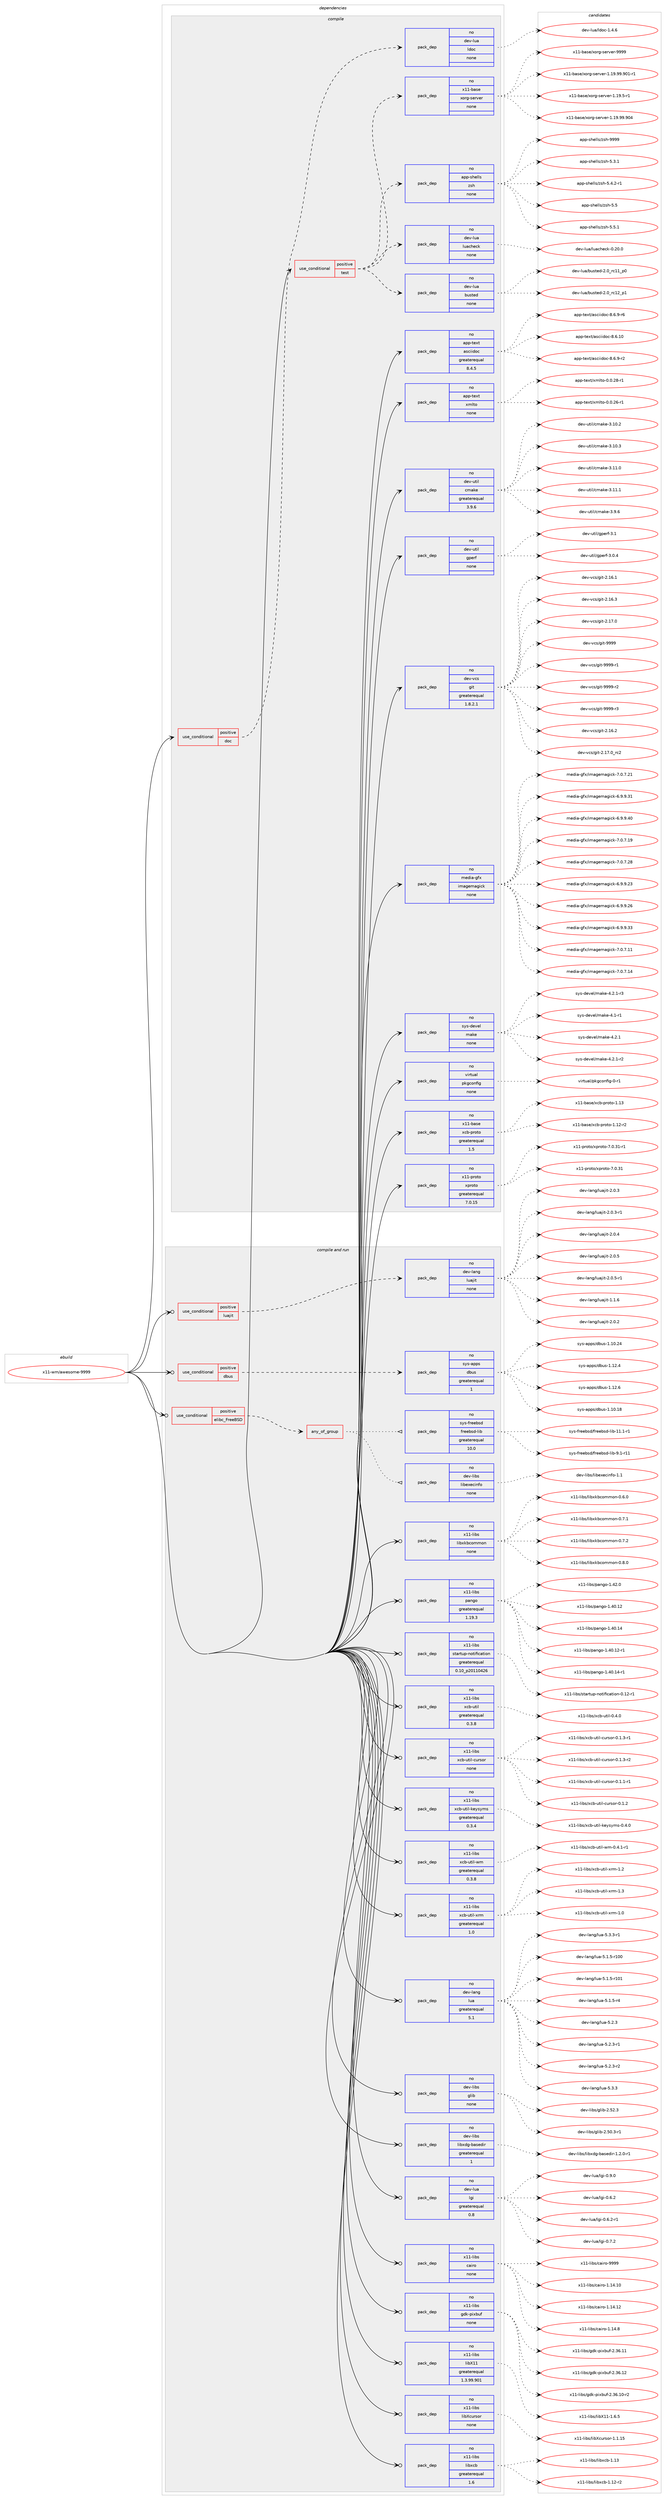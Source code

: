 digraph prolog {

# *************
# Graph options
# *************

newrank=true;
concentrate=true;
compound=true;
graph [rankdir=LR,fontname=Helvetica,fontsize=10,ranksep=1.5];#, ranksep=2.5, nodesep=0.2];
edge  [arrowhead=vee];
node  [fontname=Helvetica,fontsize=10];

# **********
# The ebuild
# **********

subgraph cluster_leftcol {
color=gray;
rank=same;
label=<<i>ebuild</i>>;
id [label="x11-wm/awesome-9999", color=red, width=4, href="../x11-wm/awesome-9999.svg"];
}

# ****************
# The dependencies
# ****************

subgraph cluster_midcol {
color=gray;
label=<<i>dependencies</i>>;
subgraph cluster_compile {
fillcolor="#eeeeee";
style=filled;
label=<<i>compile</i>>;
subgraph cond1013 {
dependency9663 [label=<<TABLE BORDER="0" CELLBORDER="1" CELLSPACING="0" CELLPADDING="4"><TR><TD ROWSPAN="3" CELLPADDING="10">use_conditional</TD></TR><TR><TD>positive</TD></TR><TR><TD>doc</TD></TR></TABLE>>, shape=none, color=red];
subgraph pack8512 {
dependency9664 [label=<<TABLE BORDER="0" CELLBORDER="1" CELLSPACING="0" CELLPADDING="4" WIDTH="220"><TR><TD ROWSPAN="6" CELLPADDING="30">pack_dep</TD></TR><TR><TD WIDTH="110">no</TD></TR><TR><TD>dev-lua</TD></TR><TR><TD>ldoc</TD></TR><TR><TD>none</TD></TR><TR><TD></TD></TR></TABLE>>, shape=none, color=blue];
}
dependency9663:e -> dependency9664:w [weight=20,style="dashed",arrowhead="vee"];
}
id:e -> dependency9663:w [weight=20,style="solid",arrowhead="vee"];
subgraph cond1014 {
dependency9665 [label=<<TABLE BORDER="0" CELLBORDER="1" CELLSPACING="0" CELLPADDING="4"><TR><TD ROWSPAN="3" CELLPADDING="10">use_conditional</TD></TR><TR><TD>positive</TD></TR><TR><TD>test</TD></TR></TABLE>>, shape=none, color=red];
subgraph pack8513 {
dependency9666 [label=<<TABLE BORDER="0" CELLBORDER="1" CELLSPACING="0" CELLPADDING="4" WIDTH="220"><TR><TD ROWSPAN="6" CELLPADDING="30">pack_dep</TD></TR><TR><TD WIDTH="110">no</TD></TR><TR><TD>app-shells</TD></TR><TR><TD>zsh</TD></TR><TR><TD>none</TD></TR><TR><TD></TD></TR></TABLE>>, shape=none, color=blue];
}
dependency9665:e -> dependency9666:w [weight=20,style="dashed",arrowhead="vee"];
subgraph pack8514 {
dependency9667 [label=<<TABLE BORDER="0" CELLBORDER="1" CELLSPACING="0" CELLPADDING="4" WIDTH="220"><TR><TD ROWSPAN="6" CELLPADDING="30">pack_dep</TD></TR><TR><TD WIDTH="110">no</TD></TR><TR><TD>x11-base</TD></TR><TR><TD>xorg-server</TD></TR><TR><TD>none</TD></TR><TR><TD></TD></TR></TABLE>>, shape=none, color=blue];
}
dependency9665:e -> dependency9667:w [weight=20,style="dashed",arrowhead="vee"];
subgraph pack8515 {
dependency9668 [label=<<TABLE BORDER="0" CELLBORDER="1" CELLSPACING="0" CELLPADDING="4" WIDTH="220"><TR><TD ROWSPAN="6" CELLPADDING="30">pack_dep</TD></TR><TR><TD WIDTH="110">no</TD></TR><TR><TD>dev-lua</TD></TR><TR><TD>busted</TD></TR><TR><TD>none</TD></TR><TR><TD></TD></TR></TABLE>>, shape=none, color=blue];
}
dependency9665:e -> dependency9668:w [weight=20,style="dashed",arrowhead="vee"];
subgraph pack8516 {
dependency9669 [label=<<TABLE BORDER="0" CELLBORDER="1" CELLSPACING="0" CELLPADDING="4" WIDTH="220"><TR><TD ROWSPAN="6" CELLPADDING="30">pack_dep</TD></TR><TR><TD WIDTH="110">no</TD></TR><TR><TD>dev-lua</TD></TR><TR><TD>luacheck</TD></TR><TR><TD>none</TD></TR><TR><TD></TD></TR></TABLE>>, shape=none, color=blue];
}
dependency9665:e -> dependency9669:w [weight=20,style="dashed",arrowhead="vee"];
}
id:e -> dependency9665:w [weight=20,style="solid",arrowhead="vee"];
subgraph pack8517 {
dependency9670 [label=<<TABLE BORDER="0" CELLBORDER="1" CELLSPACING="0" CELLPADDING="4" WIDTH="220"><TR><TD ROWSPAN="6" CELLPADDING="30">pack_dep</TD></TR><TR><TD WIDTH="110">no</TD></TR><TR><TD>app-text</TD></TR><TR><TD>asciidoc</TD></TR><TR><TD>greaterequal</TD></TR><TR><TD>8.4.5</TD></TR></TABLE>>, shape=none, color=blue];
}
id:e -> dependency9670:w [weight=20,style="solid",arrowhead="vee"];
subgraph pack8518 {
dependency9671 [label=<<TABLE BORDER="0" CELLBORDER="1" CELLSPACING="0" CELLPADDING="4" WIDTH="220"><TR><TD ROWSPAN="6" CELLPADDING="30">pack_dep</TD></TR><TR><TD WIDTH="110">no</TD></TR><TR><TD>app-text</TD></TR><TR><TD>xmlto</TD></TR><TR><TD>none</TD></TR><TR><TD></TD></TR></TABLE>>, shape=none, color=blue];
}
id:e -> dependency9671:w [weight=20,style="solid",arrowhead="vee"];
subgraph pack8519 {
dependency9672 [label=<<TABLE BORDER="0" CELLBORDER="1" CELLSPACING="0" CELLPADDING="4" WIDTH="220"><TR><TD ROWSPAN="6" CELLPADDING="30">pack_dep</TD></TR><TR><TD WIDTH="110">no</TD></TR><TR><TD>dev-util</TD></TR><TR><TD>cmake</TD></TR><TR><TD>greaterequal</TD></TR><TR><TD>3.9.6</TD></TR></TABLE>>, shape=none, color=blue];
}
id:e -> dependency9672:w [weight=20,style="solid",arrowhead="vee"];
subgraph pack8520 {
dependency9673 [label=<<TABLE BORDER="0" CELLBORDER="1" CELLSPACING="0" CELLPADDING="4" WIDTH="220"><TR><TD ROWSPAN="6" CELLPADDING="30">pack_dep</TD></TR><TR><TD WIDTH="110">no</TD></TR><TR><TD>dev-util</TD></TR><TR><TD>gperf</TD></TR><TR><TD>none</TD></TR><TR><TD></TD></TR></TABLE>>, shape=none, color=blue];
}
id:e -> dependency9673:w [weight=20,style="solid",arrowhead="vee"];
subgraph pack8521 {
dependency9674 [label=<<TABLE BORDER="0" CELLBORDER="1" CELLSPACING="0" CELLPADDING="4" WIDTH="220"><TR><TD ROWSPAN="6" CELLPADDING="30">pack_dep</TD></TR><TR><TD WIDTH="110">no</TD></TR><TR><TD>dev-vcs</TD></TR><TR><TD>git</TD></TR><TR><TD>greaterequal</TD></TR><TR><TD>1.8.2.1</TD></TR></TABLE>>, shape=none, color=blue];
}
id:e -> dependency9674:w [weight=20,style="solid",arrowhead="vee"];
subgraph pack8522 {
dependency9675 [label=<<TABLE BORDER="0" CELLBORDER="1" CELLSPACING="0" CELLPADDING="4" WIDTH="220"><TR><TD ROWSPAN="6" CELLPADDING="30">pack_dep</TD></TR><TR><TD WIDTH="110">no</TD></TR><TR><TD>media-gfx</TD></TR><TR><TD>imagemagick</TD></TR><TR><TD>none</TD></TR><TR><TD></TD></TR></TABLE>>, shape=none, color=blue];
}
id:e -> dependency9675:w [weight=20,style="solid",arrowhead="vee"];
subgraph pack8523 {
dependency9676 [label=<<TABLE BORDER="0" CELLBORDER="1" CELLSPACING="0" CELLPADDING="4" WIDTH="220"><TR><TD ROWSPAN="6" CELLPADDING="30">pack_dep</TD></TR><TR><TD WIDTH="110">no</TD></TR><TR><TD>sys-devel</TD></TR><TR><TD>make</TD></TR><TR><TD>none</TD></TR><TR><TD></TD></TR></TABLE>>, shape=none, color=blue];
}
id:e -> dependency9676:w [weight=20,style="solid",arrowhead="vee"];
subgraph pack8524 {
dependency9677 [label=<<TABLE BORDER="0" CELLBORDER="1" CELLSPACING="0" CELLPADDING="4" WIDTH="220"><TR><TD ROWSPAN="6" CELLPADDING="30">pack_dep</TD></TR><TR><TD WIDTH="110">no</TD></TR><TR><TD>virtual</TD></TR><TR><TD>pkgconfig</TD></TR><TR><TD>none</TD></TR><TR><TD></TD></TR></TABLE>>, shape=none, color=blue];
}
id:e -> dependency9677:w [weight=20,style="solid",arrowhead="vee"];
subgraph pack8525 {
dependency9678 [label=<<TABLE BORDER="0" CELLBORDER="1" CELLSPACING="0" CELLPADDING="4" WIDTH="220"><TR><TD ROWSPAN="6" CELLPADDING="30">pack_dep</TD></TR><TR><TD WIDTH="110">no</TD></TR><TR><TD>x11-base</TD></TR><TR><TD>xcb-proto</TD></TR><TR><TD>greaterequal</TD></TR><TR><TD>1.5</TD></TR></TABLE>>, shape=none, color=blue];
}
id:e -> dependency9678:w [weight=20,style="solid",arrowhead="vee"];
subgraph pack8526 {
dependency9679 [label=<<TABLE BORDER="0" CELLBORDER="1" CELLSPACING="0" CELLPADDING="4" WIDTH="220"><TR><TD ROWSPAN="6" CELLPADDING="30">pack_dep</TD></TR><TR><TD WIDTH="110">no</TD></TR><TR><TD>x11-proto</TD></TR><TR><TD>xproto</TD></TR><TR><TD>greaterequal</TD></TR><TR><TD>7.0.15</TD></TR></TABLE>>, shape=none, color=blue];
}
id:e -> dependency9679:w [weight=20,style="solid",arrowhead="vee"];
}
subgraph cluster_compileandrun {
fillcolor="#eeeeee";
style=filled;
label=<<i>compile and run</i>>;
subgraph cond1015 {
dependency9680 [label=<<TABLE BORDER="0" CELLBORDER="1" CELLSPACING="0" CELLPADDING="4"><TR><TD ROWSPAN="3" CELLPADDING="10">use_conditional</TD></TR><TR><TD>positive</TD></TR><TR><TD>dbus</TD></TR></TABLE>>, shape=none, color=red];
subgraph pack8527 {
dependency9681 [label=<<TABLE BORDER="0" CELLBORDER="1" CELLSPACING="0" CELLPADDING="4" WIDTH="220"><TR><TD ROWSPAN="6" CELLPADDING="30">pack_dep</TD></TR><TR><TD WIDTH="110">no</TD></TR><TR><TD>sys-apps</TD></TR><TR><TD>dbus</TD></TR><TR><TD>greaterequal</TD></TR><TR><TD>1</TD></TR></TABLE>>, shape=none, color=blue];
}
dependency9680:e -> dependency9681:w [weight=20,style="dashed",arrowhead="vee"];
}
id:e -> dependency9680:w [weight=20,style="solid",arrowhead="odotvee"];
subgraph cond1016 {
dependency9682 [label=<<TABLE BORDER="0" CELLBORDER="1" CELLSPACING="0" CELLPADDING="4"><TR><TD ROWSPAN="3" CELLPADDING="10">use_conditional</TD></TR><TR><TD>positive</TD></TR><TR><TD>elibc_FreeBSD</TD></TR></TABLE>>, shape=none, color=red];
subgraph any124 {
dependency9683 [label=<<TABLE BORDER="0" CELLBORDER="1" CELLSPACING="0" CELLPADDING="4"><TR><TD CELLPADDING="10">any_of_group</TD></TR></TABLE>>, shape=none, color=red];subgraph pack8528 {
dependency9684 [label=<<TABLE BORDER="0" CELLBORDER="1" CELLSPACING="0" CELLPADDING="4" WIDTH="220"><TR><TD ROWSPAN="6" CELLPADDING="30">pack_dep</TD></TR><TR><TD WIDTH="110">no</TD></TR><TR><TD>dev-libs</TD></TR><TR><TD>libexecinfo</TD></TR><TR><TD>none</TD></TR><TR><TD></TD></TR></TABLE>>, shape=none, color=blue];
}
dependency9683:e -> dependency9684:w [weight=20,style="dotted",arrowhead="oinv"];
subgraph pack8529 {
dependency9685 [label=<<TABLE BORDER="0" CELLBORDER="1" CELLSPACING="0" CELLPADDING="4" WIDTH="220"><TR><TD ROWSPAN="6" CELLPADDING="30">pack_dep</TD></TR><TR><TD WIDTH="110">no</TD></TR><TR><TD>sys-freebsd</TD></TR><TR><TD>freebsd-lib</TD></TR><TR><TD>greaterequal</TD></TR><TR><TD>10.0</TD></TR></TABLE>>, shape=none, color=blue];
}
dependency9683:e -> dependency9685:w [weight=20,style="dotted",arrowhead="oinv"];
}
dependency9682:e -> dependency9683:w [weight=20,style="dashed",arrowhead="vee"];
}
id:e -> dependency9682:w [weight=20,style="solid",arrowhead="odotvee"];
subgraph cond1017 {
dependency9686 [label=<<TABLE BORDER="0" CELLBORDER="1" CELLSPACING="0" CELLPADDING="4"><TR><TD ROWSPAN="3" CELLPADDING="10">use_conditional</TD></TR><TR><TD>positive</TD></TR><TR><TD>luajit</TD></TR></TABLE>>, shape=none, color=red];
subgraph pack8530 {
dependency9687 [label=<<TABLE BORDER="0" CELLBORDER="1" CELLSPACING="0" CELLPADDING="4" WIDTH="220"><TR><TD ROWSPAN="6" CELLPADDING="30">pack_dep</TD></TR><TR><TD WIDTH="110">no</TD></TR><TR><TD>dev-lang</TD></TR><TR><TD>luajit</TD></TR><TR><TD>none</TD></TR><TR><TD></TD></TR></TABLE>>, shape=none, color=blue];
}
dependency9686:e -> dependency9687:w [weight=20,style="dashed",arrowhead="vee"];
}
id:e -> dependency9686:w [weight=20,style="solid",arrowhead="odotvee"];
subgraph pack8531 {
dependency9688 [label=<<TABLE BORDER="0" CELLBORDER="1" CELLSPACING="0" CELLPADDING="4" WIDTH="220"><TR><TD ROWSPAN="6" CELLPADDING="30">pack_dep</TD></TR><TR><TD WIDTH="110">no</TD></TR><TR><TD>dev-lang</TD></TR><TR><TD>lua</TD></TR><TR><TD>greaterequal</TD></TR><TR><TD>5.1</TD></TR></TABLE>>, shape=none, color=blue];
}
id:e -> dependency9688:w [weight=20,style="solid",arrowhead="odotvee"];
subgraph pack8532 {
dependency9689 [label=<<TABLE BORDER="0" CELLBORDER="1" CELLSPACING="0" CELLPADDING="4" WIDTH="220"><TR><TD ROWSPAN="6" CELLPADDING="30">pack_dep</TD></TR><TR><TD WIDTH="110">no</TD></TR><TR><TD>dev-libs</TD></TR><TR><TD>glib</TD></TR><TR><TD>none</TD></TR><TR><TD></TD></TR></TABLE>>, shape=none, color=blue];
}
id:e -> dependency9689:w [weight=20,style="solid",arrowhead="odotvee"];
subgraph pack8533 {
dependency9690 [label=<<TABLE BORDER="0" CELLBORDER="1" CELLSPACING="0" CELLPADDING="4" WIDTH="220"><TR><TD ROWSPAN="6" CELLPADDING="30">pack_dep</TD></TR><TR><TD WIDTH="110">no</TD></TR><TR><TD>dev-libs</TD></TR><TR><TD>libxdg-basedir</TD></TR><TR><TD>greaterequal</TD></TR><TR><TD>1</TD></TR></TABLE>>, shape=none, color=blue];
}
id:e -> dependency9690:w [weight=20,style="solid",arrowhead="odotvee"];
subgraph pack8534 {
dependency9691 [label=<<TABLE BORDER="0" CELLBORDER="1" CELLSPACING="0" CELLPADDING="4" WIDTH="220"><TR><TD ROWSPAN="6" CELLPADDING="30">pack_dep</TD></TR><TR><TD WIDTH="110">no</TD></TR><TR><TD>dev-lua</TD></TR><TR><TD>lgi</TD></TR><TR><TD>greaterequal</TD></TR><TR><TD>0.8</TD></TR></TABLE>>, shape=none, color=blue];
}
id:e -> dependency9691:w [weight=20,style="solid",arrowhead="odotvee"];
subgraph pack8535 {
dependency9692 [label=<<TABLE BORDER="0" CELLBORDER="1" CELLSPACING="0" CELLPADDING="4" WIDTH="220"><TR><TD ROWSPAN="6" CELLPADDING="30">pack_dep</TD></TR><TR><TD WIDTH="110">no</TD></TR><TR><TD>x11-libs</TD></TR><TR><TD>cairo</TD></TR><TR><TD>none</TD></TR><TR><TD></TD></TR></TABLE>>, shape=none, color=blue];
}
id:e -> dependency9692:w [weight=20,style="solid",arrowhead="odotvee"];
subgraph pack8536 {
dependency9693 [label=<<TABLE BORDER="0" CELLBORDER="1" CELLSPACING="0" CELLPADDING="4" WIDTH="220"><TR><TD ROWSPAN="6" CELLPADDING="30">pack_dep</TD></TR><TR><TD WIDTH="110">no</TD></TR><TR><TD>x11-libs</TD></TR><TR><TD>gdk-pixbuf</TD></TR><TR><TD>none</TD></TR><TR><TD></TD></TR></TABLE>>, shape=none, color=blue];
}
id:e -> dependency9693:w [weight=20,style="solid",arrowhead="odotvee"];
subgraph pack8537 {
dependency9694 [label=<<TABLE BORDER="0" CELLBORDER="1" CELLSPACING="0" CELLPADDING="4" WIDTH="220"><TR><TD ROWSPAN="6" CELLPADDING="30">pack_dep</TD></TR><TR><TD WIDTH="110">no</TD></TR><TR><TD>x11-libs</TD></TR><TR><TD>libX11</TD></TR><TR><TD>greaterequal</TD></TR><TR><TD>1.3.99.901</TD></TR></TABLE>>, shape=none, color=blue];
}
id:e -> dependency9694:w [weight=20,style="solid",arrowhead="odotvee"];
subgraph pack8538 {
dependency9695 [label=<<TABLE BORDER="0" CELLBORDER="1" CELLSPACING="0" CELLPADDING="4" WIDTH="220"><TR><TD ROWSPAN="6" CELLPADDING="30">pack_dep</TD></TR><TR><TD WIDTH="110">no</TD></TR><TR><TD>x11-libs</TD></TR><TR><TD>libXcursor</TD></TR><TR><TD>none</TD></TR><TR><TD></TD></TR></TABLE>>, shape=none, color=blue];
}
id:e -> dependency9695:w [weight=20,style="solid",arrowhead="odotvee"];
subgraph pack8539 {
dependency9696 [label=<<TABLE BORDER="0" CELLBORDER="1" CELLSPACING="0" CELLPADDING="4" WIDTH="220"><TR><TD ROWSPAN="6" CELLPADDING="30">pack_dep</TD></TR><TR><TD WIDTH="110">no</TD></TR><TR><TD>x11-libs</TD></TR><TR><TD>libxcb</TD></TR><TR><TD>greaterequal</TD></TR><TR><TD>1.6</TD></TR></TABLE>>, shape=none, color=blue];
}
id:e -> dependency9696:w [weight=20,style="solid",arrowhead="odotvee"];
subgraph pack8540 {
dependency9697 [label=<<TABLE BORDER="0" CELLBORDER="1" CELLSPACING="0" CELLPADDING="4" WIDTH="220"><TR><TD ROWSPAN="6" CELLPADDING="30">pack_dep</TD></TR><TR><TD WIDTH="110">no</TD></TR><TR><TD>x11-libs</TD></TR><TR><TD>libxkbcommon</TD></TR><TR><TD>none</TD></TR><TR><TD></TD></TR></TABLE>>, shape=none, color=blue];
}
id:e -> dependency9697:w [weight=20,style="solid",arrowhead="odotvee"];
subgraph pack8541 {
dependency9698 [label=<<TABLE BORDER="0" CELLBORDER="1" CELLSPACING="0" CELLPADDING="4" WIDTH="220"><TR><TD ROWSPAN="6" CELLPADDING="30">pack_dep</TD></TR><TR><TD WIDTH="110">no</TD></TR><TR><TD>x11-libs</TD></TR><TR><TD>pango</TD></TR><TR><TD>greaterequal</TD></TR><TR><TD>1.19.3</TD></TR></TABLE>>, shape=none, color=blue];
}
id:e -> dependency9698:w [weight=20,style="solid",arrowhead="odotvee"];
subgraph pack8542 {
dependency9699 [label=<<TABLE BORDER="0" CELLBORDER="1" CELLSPACING="0" CELLPADDING="4" WIDTH="220"><TR><TD ROWSPAN="6" CELLPADDING="30">pack_dep</TD></TR><TR><TD WIDTH="110">no</TD></TR><TR><TD>x11-libs</TD></TR><TR><TD>startup-notification</TD></TR><TR><TD>greaterequal</TD></TR><TR><TD>0.10_p20110426</TD></TR></TABLE>>, shape=none, color=blue];
}
id:e -> dependency9699:w [weight=20,style="solid",arrowhead="odotvee"];
subgraph pack8543 {
dependency9700 [label=<<TABLE BORDER="0" CELLBORDER="1" CELLSPACING="0" CELLPADDING="4" WIDTH="220"><TR><TD ROWSPAN="6" CELLPADDING="30">pack_dep</TD></TR><TR><TD WIDTH="110">no</TD></TR><TR><TD>x11-libs</TD></TR><TR><TD>xcb-util</TD></TR><TR><TD>greaterequal</TD></TR><TR><TD>0.3.8</TD></TR></TABLE>>, shape=none, color=blue];
}
id:e -> dependency9700:w [weight=20,style="solid",arrowhead="odotvee"];
subgraph pack8544 {
dependency9701 [label=<<TABLE BORDER="0" CELLBORDER="1" CELLSPACING="0" CELLPADDING="4" WIDTH="220"><TR><TD ROWSPAN="6" CELLPADDING="30">pack_dep</TD></TR><TR><TD WIDTH="110">no</TD></TR><TR><TD>x11-libs</TD></TR><TR><TD>xcb-util-cursor</TD></TR><TR><TD>none</TD></TR><TR><TD></TD></TR></TABLE>>, shape=none, color=blue];
}
id:e -> dependency9701:w [weight=20,style="solid",arrowhead="odotvee"];
subgraph pack8545 {
dependency9702 [label=<<TABLE BORDER="0" CELLBORDER="1" CELLSPACING="0" CELLPADDING="4" WIDTH="220"><TR><TD ROWSPAN="6" CELLPADDING="30">pack_dep</TD></TR><TR><TD WIDTH="110">no</TD></TR><TR><TD>x11-libs</TD></TR><TR><TD>xcb-util-keysyms</TD></TR><TR><TD>greaterequal</TD></TR><TR><TD>0.3.4</TD></TR></TABLE>>, shape=none, color=blue];
}
id:e -> dependency9702:w [weight=20,style="solid",arrowhead="odotvee"];
subgraph pack8546 {
dependency9703 [label=<<TABLE BORDER="0" CELLBORDER="1" CELLSPACING="0" CELLPADDING="4" WIDTH="220"><TR><TD ROWSPAN="6" CELLPADDING="30">pack_dep</TD></TR><TR><TD WIDTH="110">no</TD></TR><TR><TD>x11-libs</TD></TR><TR><TD>xcb-util-wm</TD></TR><TR><TD>greaterequal</TD></TR><TR><TD>0.3.8</TD></TR></TABLE>>, shape=none, color=blue];
}
id:e -> dependency9703:w [weight=20,style="solid",arrowhead="odotvee"];
subgraph pack8547 {
dependency9704 [label=<<TABLE BORDER="0" CELLBORDER="1" CELLSPACING="0" CELLPADDING="4" WIDTH="220"><TR><TD ROWSPAN="6" CELLPADDING="30">pack_dep</TD></TR><TR><TD WIDTH="110">no</TD></TR><TR><TD>x11-libs</TD></TR><TR><TD>xcb-util-xrm</TD></TR><TR><TD>greaterequal</TD></TR><TR><TD>1.0</TD></TR></TABLE>>, shape=none, color=blue];
}
id:e -> dependency9704:w [weight=20,style="solid",arrowhead="odotvee"];
}
subgraph cluster_run {
fillcolor="#eeeeee";
style=filled;
label=<<i>run</i>>;
}
}

# **************
# The candidates
# **************

subgraph cluster_choices {
rank=same;
color=gray;
label=<<i>candidates</i>>;

subgraph choice8512 {
color=black;
nodesep=1;
choice10010111845108117974710810011199454946524654 [label="dev-lua/ldoc-1.4.6", color=red, width=4,href="../dev-lua/ldoc-1.4.6.svg"];
dependency9664:e -> choice10010111845108117974710810011199454946524654:w [style=dotted,weight="100"];
}
subgraph choice8513 {
color=black;
nodesep=1;
choice971121124511510410110810811547122115104455346514649 [label="app-shells/zsh-5.3.1", color=red, width=4,href="../app-shells/zsh-5.3.1.svg"];
choice9711211245115104101108108115471221151044553465246504511449 [label="app-shells/zsh-5.4.2-r1", color=red, width=4,href="../app-shells/zsh-5.4.2-r1.svg"];
choice97112112451151041011081081154712211510445534653 [label="app-shells/zsh-5.5", color=red, width=4,href="../app-shells/zsh-5.5.svg"];
choice971121124511510410110810811547122115104455346534649 [label="app-shells/zsh-5.5.1", color=red, width=4,href="../app-shells/zsh-5.5.1.svg"];
choice9711211245115104101108108115471221151044557575757 [label="app-shells/zsh-9999", color=red, width=4,href="../app-shells/zsh-9999.svg"];
dependency9666:e -> choice971121124511510410110810811547122115104455346514649:w [style=dotted,weight="100"];
dependency9666:e -> choice9711211245115104101108108115471221151044553465246504511449:w [style=dotted,weight="100"];
dependency9666:e -> choice97112112451151041011081081154712211510445534653:w [style=dotted,weight="100"];
dependency9666:e -> choice971121124511510410110810811547122115104455346534649:w [style=dotted,weight="100"];
dependency9666:e -> choice9711211245115104101108108115471221151044557575757:w [style=dotted,weight="100"];
}
subgraph choice8514 {
color=black;
nodesep=1;
choice120494945989711510147120111114103451151011141181011144549464957465757465748494511449 [label="x11-base/xorg-server-1.19.99.901-r1", color=red, width=4,href="../x11-base/xorg-server-1.19.99.901-r1.svg"];
choice12049494598971151014712011111410345115101114118101114454946495746534511449 [label="x11-base/xorg-server-1.19.5-r1", color=red, width=4,href="../x11-base/xorg-server-1.19.5-r1.svg"];
choice12049494598971151014712011111410345115101114118101114454946495746575746574852 [label="x11-base/xorg-server-1.19.99.904", color=red, width=4,href="../x11-base/xorg-server-1.19.99.904.svg"];
choice120494945989711510147120111114103451151011141181011144557575757 [label="x11-base/xorg-server-9999", color=red, width=4,href="../x11-base/xorg-server-9999.svg"];
dependency9667:e -> choice120494945989711510147120111114103451151011141181011144549464957465757465748494511449:w [style=dotted,weight="100"];
dependency9667:e -> choice12049494598971151014712011111410345115101114118101114454946495746534511449:w [style=dotted,weight="100"];
dependency9667:e -> choice12049494598971151014712011111410345115101114118101114454946495746575746574852:w [style=dotted,weight="100"];
dependency9667:e -> choice120494945989711510147120111114103451151011141181011144557575757:w [style=dotted,weight="100"];
}
subgraph choice8515 {
color=black;
nodesep=1;
choice1001011184510811797479811711511610110045504648951149949499511248 [label="dev-lua/busted-2.0_rc11_p0", color=red, width=4,href="../dev-lua/busted-2.0_rc11_p0.svg"];
choice1001011184510811797479811711511610110045504648951149949509511249 [label="dev-lua/busted-2.0_rc12_p1", color=red, width=4,href="../dev-lua/busted-2.0_rc12_p1.svg"];
dependency9668:e -> choice1001011184510811797479811711511610110045504648951149949499511248:w [style=dotted,weight="100"];
dependency9668:e -> choice1001011184510811797479811711511610110045504648951149949509511249:w [style=dotted,weight="100"];
}
subgraph choice8516 {
color=black;
nodesep=1;
choice10010111845108117974710811797991041019910745484650484648 [label="dev-lua/luacheck-0.20.0", color=red, width=4,href="../dev-lua/luacheck-0.20.0.svg"];
dependency9669:e -> choice10010111845108117974710811797991041019910745484650484648:w [style=dotted,weight="100"];
}
subgraph choice8517 {
color=black;
nodesep=1;
choice97112112451161011201164797115991051051001119945564654464948 [label="app-text/asciidoc-8.6.10", color=red, width=4,href="../app-text/asciidoc-8.6.10.svg"];
choice9711211245116101120116479711599105105100111994556465446574511450 [label="app-text/asciidoc-8.6.9-r2", color=red, width=4,href="../app-text/asciidoc-8.6.9-r2.svg"];
choice9711211245116101120116479711599105105100111994556465446574511454 [label="app-text/asciidoc-8.6.9-r6", color=red, width=4,href="../app-text/asciidoc-8.6.9-r6.svg"];
dependency9670:e -> choice97112112451161011201164797115991051051001119945564654464948:w [style=dotted,weight="100"];
dependency9670:e -> choice9711211245116101120116479711599105105100111994556465446574511450:w [style=dotted,weight="100"];
dependency9670:e -> choice9711211245116101120116479711599105105100111994556465446574511454:w [style=dotted,weight="100"];
}
subgraph choice8518 {
color=black;
nodesep=1;
choice971121124511610112011647120109108116111454846484650544511449 [label="app-text/xmlto-0.0.26-r1", color=red, width=4,href="../app-text/xmlto-0.0.26-r1.svg"];
choice971121124511610112011647120109108116111454846484650564511449 [label="app-text/xmlto-0.0.28-r1", color=red, width=4,href="../app-text/xmlto-0.0.28-r1.svg"];
dependency9671:e -> choice971121124511610112011647120109108116111454846484650544511449:w [style=dotted,weight="100"];
dependency9671:e -> choice971121124511610112011647120109108116111454846484650564511449:w [style=dotted,weight="100"];
}
subgraph choice8519 {
color=black;
nodesep=1;
choice1001011184511711610510847991099710710145514649484650 [label="dev-util/cmake-3.10.2", color=red, width=4,href="../dev-util/cmake-3.10.2.svg"];
choice1001011184511711610510847991099710710145514649484651 [label="dev-util/cmake-3.10.3", color=red, width=4,href="../dev-util/cmake-3.10.3.svg"];
choice1001011184511711610510847991099710710145514649494648 [label="dev-util/cmake-3.11.0", color=red, width=4,href="../dev-util/cmake-3.11.0.svg"];
choice1001011184511711610510847991099710710145514649494649 [label="dev-util/cmake-3.11.1", color=red, width=4,href="../dev-util/cmake-3.11.1.svg"];
choice10010111845117116105108479910997107101455146574654 [label="dev-util/cmake-3.9.6", color=red, width=4,href="../dev-util/cmake-3.9.6.svg"];
dependency9672:e -> choice1001011184511711610510847991099710710145514649484650:w [style=dotted,weight="100"];
dependency9672:e -> choice1001011184511711610510847991099710710145514649484651:w [style=dotted,weight="100"];
dependency9672:e -> choice1001011184511711610510847991099710710145514649494648:w [style=dotted,weight="100"];
dependency9672:e -> choice1001011184511711610510847991099710710145514649494649:w [style=dotted,weight="100"];
dependency9672:e -> choice10010111845117116105108479910997107101455146574654:w [style=dotted,weight="100"];
}
subgraph choice8520 {
color=black;
nodesep=1;
choice1001011184511711610510847103112101114102455146484652 [label="dev-util/gperf-3.0.4", color=red, width=4,href="../dev-util/gperf-3.0.4.svg"];
choice100101118451171161051084710311210111410245514649 [label="dev-util/gperf-3.1", color=red, width=4,href="../dev-util/gperf-3.1.svg"];
dependency9673:e -> choice1001011184511711610510847103112101114102455146484652:w [style=dotted,weight="100"];
dependency9673:e -> choice100101118451171161051084710311210111410245514649:w [style=dotted,weight="100"];
}
subgraph choice8521 {
color=black;
nodesep=1;
choice10010111845118991154710310511645504649544650 [label="dev-vcs/git-2.16.2", color=red, width=4,href="../dev-vcs/git-2.16.2.svg"];
choice10010111845118991154710310511645504649554648951149950 [label="dev-vcs/git-2.17.0_rc2", color=red, width=4,href="../dev-vcs/git-2.17.0_rc2.svg"];
choice10010111845118991154710310511645504649544649 [label="dev-vcs/git-2.16.1", color=red, width=4,href="../dev-vcs/git-2.16.1.svg"];
choice10010111845118991154710310511645504649544651 [label="dev-vcs/git-2.16.3", color=red, width=4,href="../dev-vcs/git-2.16.3.svg"];
choice10010111845118991154710310511645504649554648 [label="dev-vcs/git-2.17.0", color=red, width=4,href="../dev-vcs/git-2.17.0.svg"];
choice1001011184511899115471031051164557575757 [label="dev-vcs/git-9999", color=red, width=4,href="../dev-vcs/git-9999.svg"];
choice10010111845118991154710310511645575757574511449 [label="dev-vcs/git-9999-r1", color=red, width=4,href="../dev-vcs/git-9999-r1.svg"];
choice10010111845118991154710310511645575757574511450 [label="dev-vcs/git-9999-r2", color=red, width=4,href="../dev-vcs/git-9999-r2.svg"];
choice10010111845118991154710310511645575757574511451 [label="dev-vcs/git-9999-r3", color=red, width=4,href="../dev-vcs/git-9999-r3.svg"];
dependency9674:e -> choice10010111845118991154710310511645504649544650:w [style=dotted,weight="100"];
dependency9674:e -> choice10010111845118991154710310511645504649554648951149950:w [style=dotted,weight="100"];
dependency9674:e -> choice10010111845118991154710310511645504649544649:w [style=dotted,weight="100"];
dependency9674:e -> choice10010111845118991154710310511645504649544651:w [style=dotted,weight="100"];
dependency9674:e -> choice10010111845118991154710310511645504649554648:w [style=dotted,weight="100"];
dependency9674:e -> choice1001011184511899115471031051164557575757:w [style=dotted,weight="100"];
dependency9674:e -> choice10010111845118991154710310511645575757574511449:w [style=dotted,weight="100"];
dependency9674:e -> choice10010111845118991154710310511645575757574511450:w [style=dotted,weight="100"];
dependency9674:e -> choice10010111845118991154710310511645575757574511451:w [style=dotted,weight="100"];
}
subgraph choice8522 {
color=black;
nodesep=1;
choice109101100105974510310212047105109971031011099710310599107455446574657465051 [label="media-gfx/imagemagick-6.9.9.23", color=red, width=4,href="../media-gfx/imagemagick-6.9.9.23.svg"];
choice109101100105974510310212047105109971031011099710310599107455446574657465054 [label="media-gfx/imagemagick-6.9.9.26", color=red, width=4,href="../media-gfx/imagemagick-6.9.9.26.svg"];
choice109101100105974510310212047105109971031011099710310599107455446574657465151 [label="media-gfx/imagemagick-6.9.9.33", color=red, width=4,href="../media-gfx/imagemagick-6.9.9.33.svg"];
choice109101100105974510310212047105109971031011099710310599107455546484655464949 [label="media-gfx/imagemagick-7.0.7.11", color=red, width=4,href="../media-gfx/imagemagick-7.0.7.11.svg"];
choice109101100105974510310212047105109971031011099710310599107455546484655464952 [label="media-gfx/imagemagick-7.0.7.14", color=red, width=4,href="../media-gfx/imagemagick-7.0.7.14.svg"];
choice109101100105974510310212047105109971031011099710310599107455546484655465049 [label="media-gfx/imagemagick-7.0.7.21", color=red, width=4,href="../media-gfx/imagemagick-7.0.7.21.svg"];
choice109101100105974510310212047105109971031011099710310599107455446574657465149 [label="media-gfx/imagemagick-6.9.9.31", color=red, width=4,href="../media-gfx/imagemagick-6.9.9.31.svg"];
choice109101100105974510310212047105109971031011099710310599107455446574657465248 [label="media-gfx/imagemagick-6.9.9.40", color=red, width=4,href="../media-gfx/imagemagick-6.9.9.40.svg"];
choice109101100105974510310212047105109971031011099710310599107455546484655464957 [label="media-gfx/imagemagick-7.0.7.19", color=red, width=4,href="../media-gfx/imagemagick-7.0.7.19.svg"];
choice109101100105974510310212047105109971031011099710310599107455546484655465056 [label="media-gfx/imagemagick-7.0.7.28", color=red, width=4,href="../media-gfx/imagemagick-7.0.7.28.svg"];
dependency9675:e -> choice109101100105974510310212047105109971031011099710310599107455446574657465051:w [style=dotted,weight="100"];
dependency9675:e -> choice109101100105974510310212047105109971031011099710310599107455446574657465054:w [style=dotted,weight="100"];
dependency9675:e -> choice109101100105974510310212047105109971031011099710310599107455446574657465151:w [style=dotted,weight="100"];
dependency9675:e -> choice109101100105974510310212047105109971031011099710310599107455546484655464949:w [style=dotted,weight="100"];
dependency9675:e -> choice109101100105974510310212047105109971031011099710310599107455546484655464952:w [style=dotted,weight="100"];
dependency9675:e -> choice109101100105974510310212047105109971031011099710310599107455546484655465049:w [style=dotted,weight="100"];
dependency9675:e -> choice109101100105974510310212047105109971031011099710310599107455446574657465149:w [style=dotted,weight="100"];
dependency9675:e -> choice109101100105974510310212047105109971031011099710310599107455446574657465248:w [style=dotted,weight="100"];
dependency9675:e -> choice109101100105974510310212047105109971031011099710310599107455546484655464957:w [style=dotted,weight="100"];
dependency9675:e -> choice109101100105974510310212047105109971031011099710310599107455546484655465056:w [style=dotted,weight="100"];
}
subgraph choice8523 {
color=black;
nodesep=1;
choice115121115451001011181011084710997107101455246494511449 [label="sys-devel/make-4.1-r1", color=red, width=4,href="../sys-devel/make-4.1-r1.svg"];
choice115121115451001011181011084710997107101455246504649 [label="sys-devel/make-4.2.1", color=red, width=4,href="../sys-devel/make-4.2.1.svg"];
choice1151211154510010111810110847109971071014552465046494511450 [label="sys-devel/make-4.2.1-r2", color=red, width=4,href="../sys-devel/make-4.2.1-r2.svg"];
choice1151211154510010111810110847109971071014552465046494511451 [label="sys-devel/make-4.2.1-r3", color=red, width=4,href="../sys-devel/make-4.2.1-r3.svg"];
dependency9676:e -> choice115121115451001011181011084710997107101455246494511449:w [style=dotted,weight="100"];
dependency9676:e -> choice115121115451001011181011084710997107101455246504649:w [style=dotted,weight="100"];
dependency9676:e -> choice1151211154510010111810110847109971071014552465046494511450:w [style=dotted,weight="100"];
dependency9676:e -> choice1151211154510010111810110847109971071014552465046494511451:w [style=dotted,weight="100"];
}
subgraph choice8524 {
color=black;
nodesep=1;
choice11810511411611797108471121071039911111010210510345484511449 [label="virtual/pkgconfig-0-r1", color=red, width=4,href="../virtual/pkgconfig-0-r1.svg"];
dependency9677:e -> choice11810511411611797108471121071039911111010210510345484511449:w [style=dotted,weight="100"];
}
subgraph choice8525 {
color=black;
nodesep=1;
choice12049494598971151014712099984511211411111611145494649504511450 [label="x11-base/xcb-proto-1.12-r2", color=red, width=4,href="../x11-base/xcb-proto-1.12-r2.svg"];
choice1204949459897115101471209998451121141111161114549464951 [label="x11-base/xcb-proto-1.13", color=red, width=4,href="../x11-base/xcb-proto-1.13.svg"];
dependency9678:e -> choice12049494598971151014712099984511211411111611145494649504511450:w [style=dotted,weight="100"];
dependency9678:e -> choice1204949459897115101471209998451121141111161114549464951:w [style=dotted,weight="100"];
}
subgraph choice8526 {
color=black;
nodesep=1;
choice1204949451121141111161114712011211411111611145554648465149 [label="x11-proto/xproto-7.0.31", color=red, width=4,href="../x11-proto/xproto-7.0.31.svg"];
choice12049494511211411111611147120112114111116111455546484651494511449 [label="x11-proto/xproto-7.0.31-r1", color=red, width=4,href="../x11-proto/xproto-7.0.31-r1.svg"];
dependency9679:e -> choice1204949451121141111161114712011211411111611145554648465149:w [style=dotted,weight="100"];
dependency9679:e -> choice12049494511211411111611147120112114111116111455546484651494511449:w [style=dotted,weight="100"];
}
subgraph choice8527 {
color=black;
nodesep=1;
choice115121115459711211211547100981171154549464948464956 [label="sys-apps/dbus-1.10.18", color=red, width=4,href="../sys-apps/dbus-1.10.18.svg"];
choice115121115459711211211547100981171154549464948465052 [label="sys-apps/dbus-1.10.24", color=red, width=4,href="../sys-apps/dbus-1.10.24.svg"];
choice1151211154597112112115471009811711545494649504652 [label="sys-apps/dbus-1.12.4", color=red, width=4,href="../sys-apps/dbus-1.12.4.svg"];
choice1151211154597112112115471009811711545494649504654 [label="sys-apps/dbus-1.12.6", color=red, width=4,href="../sys-apps/dbus-1.12.6.svg"];
dependency9681:e -> choice115121115459711211211547100981171154549464948464956:w [style=dotted,weight="100"];
dependency9681:e -> choice115121115459711211211547100981171154549464948465052:w [style=dotted,weight="100"];
dependency9681:e -> choice1151211154597112112115471009811711545494649504652:w [style=dotted,weight="100"];
dependency9681:e -> choice1151211154597112112115471009811711545494649504654:w [style=dotted,weight="100"];
}
subgraph choice8528 {
color=black;
nodesep=1;
choice100101118451081059811547108105981011201019910511010211145494649 [label="dev-libs/libexecinfo-1.1", color=red, width=4,href="../dev-libs/libexecinfo-1.1.svg"];
dependency9684:e -> choice100101118451081059811547108105981011201019910511010211145494649:w [style=dotted,weight="100"];
}
subgraph choice8529 {
color=black;
nodesep=1;
choice11512111545102114101101981151004710211410110198115100451081059845494946494511449 [label="sys-freebsd/freebsd-lib-11.1-r1", color=red, width=4,href="../sys-freebsd/freebsd-lib-11.1-r1.svg"];
choice11512111545102114101101981151004710211410110198115100451081059845574649451144949 [label="sys-freebsd/freebsd-lib-9.1-r11", color=red, width=4,href="../sys-freebsd/freebsd-lib-9.1-r11.svg"];
dependency9685:e -> choice11512111545102114101101981151004710211410110198115100451081059845494946494511449:w [style=dotted,weight="100"];
dependency9685:e -> choice11512111545102114101101981151004710211410110198115100451081059845574649451144949:w [style=dotted,weight="100"];
}
subgraph choice8530 {
color=black;
nodesep=1;
choice10010111845108971101034710811797106105116454946494654 [label="dev-lang/luajit-1.1.6", color=red, width=4,href="../dev-lang/luajit-1.1.6.svg"];
choice10010111845108971101034710811797106105116455046484650 [label="dev-lang/luajit-2.0.2", color=red, width=4,href="../dev-lang/luajit-2.0.2.svg"];
choice10010111845108971101034710811797106105116455046484651 [label="dev-lang/luajit-2.0.3", color=red, width=4,href="../dev-lang/luajit-2.0.3.svg"];
choice100101118451089711010347108117971061051164550464846514511449 [label="dev-lang/luajit-2.0.3-r1", color=red, width=4,href="../dev-lang/luajit-2.0.3-r1.svg"];
choice10010111845108971101034710811797106105116455046484652 [label="dev-lang/luajit-2.0.4", color=red, width=4,href="../dev-lang/luajit-2.0.4.svg"];
choice10010111845108971101034710811797106105116455046484653 [label="dev-lang/luajit-2.0.5", color=red, width=4,href="../dev-lang/luajit-2.0.5.svg"];
choice100101118451089711010347108117971061051164550464846534511449 [label="dev-lang/luajit-2.0.5-r1", color=red, width=4,href="../dev-lang/luajit-2.0.5-r1.svg"];
dependency9687:e -> choice10010111845108971101034710811797106105116454946494654:w [style=dotted,weight="100"];
dependency9687:e -> choice10010111845108971101034710811797106105116455046484650:w [style=dotted,weight="100"];
dependency9687:e -> choice10010111845108971101034710811797106105116455046484651:w [style=dotted,weight="100"];
dependency9687:e -> choice100101118451089711010347108117971061051164550464846514511449:w [style=dotted,weight="100"];
dependency9687:e -> choice10010111845108971101034710811797106105116455046484652:w [style=dotted,weight="100"];
dependency9687:e -> choice10010111845108971101034710811797106105116455046484653:w [style=dotted,weight="100"];
dependency9687:e -> choice100101118451089711010347108117971061051164550464846534511449:w [style=dotted,weight="100"];
}
subgraph choice8531 {
color=black;
nodesep=1;
choice1001011184510897110103471081179745534649465345114494848 [label="dev-lang/lua-5.1.5-r100", color=red, width=4,href="../dev-lang/lua-5.1.5-r100.svg"];
choice1001011184510897110103471081179745534649465345114494849 [label="dev-lang/lua-5.1.5-r101", color=red, width=4,href="../dev-lang/lua-5.1.5-r101.svg"];
choice100101118451089711010347108117974553464946534511452 [label="dev-lang/lua-5.1.5-r4", color=red, width=4,href="../dev-lang/lua-5.1.5-r4.svg"];
choice10010111845108971101034710811797455346504651 [label="dev-lang/lua-5.2.3", color=red, width=4,href="../dev-lang/lua-5.2.3.svg"];
choice100101118451089711010347108117974553465046514511449 [label="dev-lang/lua-5.2.3-r1", color=red, width=4,href="../dev-lang/lua-5.2.3-r1.svg"];
choice100101118451089711010347108117974553465046514511450 [label="dev-lang/lua-5.2.3-r2", color=red, width=4,href="../dev-lang/lua-5.2.3-r2.svg"];
choice10010111845108971101034710811797455346514651 [label="dev-lang/lua-5.3.3", color=red, width=4,href="../dev-lang/lua-5.3.3.svg"];
choice100101118451089711010347108117974553465146514511449 [label="dev-lang/lua-5.3.3-r1", color=red, width=4,href="../dev-lang/lua-5.3.3-r1.svg"];
dependency9688:e -> choice1001011184510897110103471081179745534649465345114494848:w [style=dotted,weight="100"];
dependency9688:e -> choice1001011184510897110103471081179745534649465345114494849:w [style=dotted,weight="100"];
dependency9688:e -> choice100101118451089711010347108117974553464946534511452:w [style=dotted,weight="100"];
dependency9688:e -> choice10010111845108971101034710811797455346504651:w [style=dotted,weight="100"];
dependency9688:e -> choice100101118451089711010347108117974553465046514511449:w [style=dotted,weight="100"];
dependency9688:e -> choice100101118451089711010347108117974553465046514511450:w [style=dotted,weight="100"];
dependency9688:e -> choice10010111845108971101034710811797455346514651:w [style=dotted,weight="100"];
dependency9688:e -> choice100101118451089711010347108117974553465146514511449:w [style=dotted,weight="100"];
}
subgraph choice8532 {
color=black;
nodesep=1;
choice10010111845108105981154710310810598455046534846514511449 [label="dev-libs/glib-2.50.3-r1", color=red, width=4,href="../dev-libs/glib-2.50.3-r1.svg"];
choice1001011184510810598115471031081059845504653504651 [label="dev-libs/glib-2.52.3", color=red, width=4,href="../dev-libs/glib-2.52.3.svg"];
dependency9689:e -> choice10010111845108105981154710310810598455046534846514511449:w [style=dotted,weight="100"];
dependency9689:e -> choice1001011184510810598115471031081059845504653504651:w [style=dotted,weight="100"];
}
subgraph choice8533 {
color=black;
nodesep=1;
choice100101118451081059811547108105981201001034598971151011001051144549465046484511449 [label="dev-libs/libxdg-basedir-1.2.0-r1", color=red, width=4,href="../dev-libs/libxdg-basedir-1.2.0-r1.svg"];
dependency9690:e -> choice100101118451081059811547108105981201001034598971151011001051144549465046484511449:w [style=dotted,weight="100"];
}
subgraph choice8534 {
color=black;
nodesep=1;
choice100101118451081179747108103105454846544650 [label="dev-lua/lgi-0.6.2", color=red, width=4,href="../dev-lua/lgi-0.6.2.svg"];
choice1001011184510811797471081031054548465446504511449 [label="dev-lua/lgi-0.6.2-r1", color=red, width=4,href="../dev-lua/lgi-0.6.2-r1.svg"];
choice100101118451081179747108103105454846554650 [label="dev-lua/lgi-0.7.2", color=red, width=4,href="../dev-lua/lgi-0.7.2.svg"];
choice100101118451081179747108103105454846574648 [label="dev-lua/lgi-0.9.0", color=red, width=4,href="../dev-lua/lgi-0.9.0.svg"];
dependency9691:e -> choice100101118451081179747108103105454846544650:w [style=dotted,weight="100"];
dependency9691:e -> choice1001011184510811797471081031054548465446504511449:w [style=dotted,weight="100"];
dependency9691:e -> choice100101118451081179747108103105454846554650:w [style=dotted,weight="100"];
dependency9691:e -> choice100101118451081179747108103105454846574648:w [style=dotted,weight="100"];
}
subgraph choice8535 {
color=black;
nodesep=1;
choice120494945108105981154799971051141114549464952464948 [label="x11-libs/cairo-1.14.10", color=red, width=4,href="../x11-libs/cairo-1.14.10.svg"];
choice120494945108105981154799971051141114549464952464950 [label="x11-libs/cairo-1.14.12", color=red, width=4,href="../x11-libs/cairo-1.14.12.svg"];
choice1204949451081059811547999710511411145494649524656 [label="x11-libs/cairo-1.14.8", color=red, width=4,href="../x11-libs/cairo-1.14.8.svg"];
choice120494945108105981154799971051141114557575757 [label="x11-libs/cairo-9999", color=red, width=4,href="../x11-libs/cairo-9999.svg"];
dependency9692:e -> choice120494945108105981154799971051141114549464952464948:w [style=dotted,weight="100"];
dependency9692:e -> choice120494945108105981154799971051141114549464952464950:w [style=dotted,weight="100"];
dependency9692:e -> choice1204949451081059811547999710511411145494649524656:w [style=dotted,weight="100"];
dependency9692:e -> choice120494945108105981154799971051141114557575757:w [style=dotted,weight="100"];
}
subgraph choice8536 {
color=black;
nodesep=1;
choice1204949451081059811547103100107451121051209811710245504651544649484511450 [label="x11-libs/gdk-pixbuf-2.36.10-r2", color=red, width=4,href="../x11-libs/gdk-pixbuf-2.36.10-r2.svg"];
choice120494945108105981154710310010745112105120981171024550465154464949 [label="x11-libs/gdk-pixbuf-2.36.11", color=red, width=4,href="../x11-libs/gdk-pixbuf-2.36.11.svg"];
choice120494945108105981154710310010745112105120981171024550465154464950 [label="x11-libs/gdk-pixbuf-2.36.12", color=red, width=4,href="../x11-libs/gdk-pixbuf-2.36.12.svg"];
dependency9693:e -> choice1204949451081059811547103100107451121051209811710245504651544649484511450:w [style=dotted,weight="100"];
dependency9693:e -> choice120494945108105981154710310010745112105120981171024550465154464949:w [style=dotted,weight="100"];
dependency9693:e -> choice120494945108105981154710310010745112105120981171024550465154464950:w [style=dotted,weight="100"];
}
subgraph choice8537 {
color=black;
nodesep=1;
choice120494945108105981154710810598884949454946544653 [label="x11-libs/libX11-1.6.5", color=red, width=4,href="../x11-libs/libX11-1.6.5.svg"];
dependency9694:e -> choice120494945108105981154710810598884949454946544653:w [style=dotted,weight="100"];
}
subgraph choice8538 {
color=black;
nodesep=1;
choice120494945108105981154710810598889911711411511111445494649464953 [label="x11-libs/libXcursor-1.1.15", color=red, width=4,href="../x11-libs/libXcursor-1.1.15.svg"];
dependency9695:e -> choice120494945108105981154710810598889911711411511111445494649464953:w [style=dotted,weight="100"];
}
subgraph choice8539 {
color=black;
nodesep=1;
choice120494945108105981154710810598120999845494649504511450 [label="x11-libs/libxcb-1.12-r2", color=red, width=4,href="../x11-libs/libxcb-1.12-r2.svg"];
choice12049494510810598115471081059812099984549464951 [label="x11-libs/libxcb-1.13", color=red, width=4,href="../x11-libs/libxcb-1.13.svg"];
dependency9696:e -> choice120494945108105981154710810598120999845494649504511450:w [style=dotted,weight="100"];
dependency9696:e -> choice12049494510810598115471081059812099984549464951:w [style=dotted,weight="100"];
}
subgraph choice8540 {
color=black;
nodesep=1;
choice1204949451081059811547108105981201079899111109109111110454846544648 [label="x11-libs/libxkbcommon-0.6.0", color=red, width=4,href="../x11-libs/libxkbcommon-0.6.0.svg"];
choice1204949451081059811547108105981201079899111109109111110454846554649 [label="x11-libs/libxkbcommon-0.7.1", color=red, width=4,href="../x11-libs/libxkbcommon-0.7.1.svg"];
choice1204949451081059811547108105981201079899111109109111110454846554650 [label="x11-libs/libxkbcommon-0.7.2", color=red, width=4,href="../x11-libs/libxkbcommon-0.7.2.svg"];
choice1204949451081059811547108105981201079899111109109111110454846564648 [label="x11-libs/libxkbcommon-0.8.0", color=red, width=4,href="../x11-libs/libxkbcommon-0.8.0.svg"];
dependency9697:e -> choice1204949451081059811547108105981201079899111109109111110454846544648:w [style=dotted,weight="100"];
dependency9697:e -> choice1204949451081059811547108105981201079899111109109111110454846554649:w [style=dotted,weight="100"];
dependency9697:e -> choice1204949451081059811547108105981201079899111109109111110454846554650:w [style=dotted,weight="100"];
dependency9697:e -> choice1204949451081059811547108105981201079899111109109111110454846564648:w [style=dotted,weight="100"];
}
subgraph choice8541 {
color=black;
nodesep=1;
choice1204949451081059811547112971101031114549465248464950 [label="x11-libs/pango-1.40.12", color=red, width=4,href="../x11-libs/pango-1.40.12.svg"];
choice1204949451081059811547112971101031114549465248464952 [label="x11-libs/pango-1.40.14", color=red, width=4,href="../x11-libs/pango-1.40.14.svg"];
choice12049494510810598115471129711010311145494652484649504511449 [label="x11-libs/pango-1.40.12-r1", color=red, width=4,href="../x11-libs/pango-1.40.12-r1.svg"];
choice12049494510810598115471129711010311145494652484649524511449 [label="x11-libs/pango-1.40.14-r1", color=red, width=4,href="../x11-libs/pango-1.40.14-r1.svg"];
choice12049494510810598115471129711010311145494652504648 [label="x11-libs/pango-1.42.0", color=red, width=4,href="../x11-libs/pango-1.42.0.svg"];
dependency9698:e -> choice1204949451081059811547112971101031114549465248464950:w [style=dotted,weight="100"];
dependency9698:e -> choice1204949451081059811547112971101031114549465248464952:w [style=dotted,weight="100"];
dependency9698:e -> choice12049494510810598115471129711010311145494652484649504511449:w [style=dotted,weight="100"];
dependency9698:e -> choice12049494510810598115471129711010311145494652484649524511449:w [style=dotted,weight="100"];
dependency9698:e -> choice12049494510810598115471129711010311145494652504648:w [style=dotted,weight="100"];
}
subgraph choice8542 {
color=black;
nodesep=1;
choice12049494510810598115471151169711411611711245110111116105102105999711610511111045484649504511449 [label="x11-libs/startup-notification-0.12-r1", color=red, width=4,href="../x11-libs/startup-notification-0.12-r1.svg"];
dependency9699:e -> choice12049494510810598115471151169711411611711245110111116105102105999711610511111045484649504511449:w [style=dotted,weight="100"];
}
subgraph choice8543 {
color=black;
nodesep=1;
choice1204949451081059811547120999845117116105108454846524648 [label="x11-libs/xcb-util-0.4.0", color=red, width=4,href="../x11-libs/xcb-util-0.4.0.svg"];
dependency9700:e -> choice1204949451081059811547120999845117116105108454846524648:w [style=dotted,weight="100"];
}
subgraph choice8544 {
color=black;
nodesep=1;
choice120494945108105981154712099984511711610510845991171141151111144548464946494511449 [label="x11-libs/xcb-util-cursor-0.1.1-r1", color=red, width=4,href="../x11-libs/xcb-util-cursor-0.1.1-r1.svg"];
choice12049494510810598115471209998451171161051084599117114115111114454846494650 [label="x11-libs/xcb-util-cursor-0.1.2", color=red, width=4,href="../x11-libs/xcb-util-cursor-0.1.2.svg"];
choice120494945108105981154712099984511711610510845991171141151111144548464946514511449 [label="x11-libs/xcb-util-cursor-0.1.3-r1", color=red, width=4,href="../x11-libs/xcb-util-cursor-0.1.3-r1.svg"];
choice120494945108105981154712099984511711610510845991171141151111144548464946514511450 [label="x11-libs/xcb-util-cursor-0.1.3-r2", color=red, width=4,href="../x11-libs/xcb-util-cursor-0.1.3-r2.svg"];
dependency9701:e -> choice120494945108105981154712099984511711610510845991171141151111144548464946494511449:w [style=dotted,weight="100"];
dependency9701:e -> choice12049494510810598115471209998451171161051084599117114115111114454846494650:w [style=dotted,weight="100"];
dependency9701:e -> choice120494945108105981154712099984511711610510845991171141151111144548464946514511449:w [style=dotted,weight="100"];
dependency9701:e -> choice120494945108105981154712099984511711610510845991171141151111144548464946514511450:w [style=dotted,weight="100"];
}
subgraph choice8545 {
color=black;
nodesep=1;
choice120494945108105981154712099984511711610510845107101121115121109115454846524648 [label="x11-libs/xcb-util-keysyms-0.4.0", color=red, width=4,href="../x11-libs/xcb-util-keysyms-0.4.0.svg"];
dependency9702:e -> choice120494945108105981154712099984511711610510845107101121115121109115454846524648:w [style=dotted,weight="100"];
}
subgraph choice8546 {
color=black;
nodesep=1;
choice1204949451081059811547120999845117116105108451191094548465246494511449 [label="x11-libs/xcb-util-wm-0.4.1-r1", color=red, width=4,href="../x11-libs/xcb-util-wm-0.4.1-r1.svg"];
dependency9703:e -> choice1204949451081059811547120999845117116105108451191094548465246494511449:w [style=dotted,weight="100"];
}
subgraph choice8547 {
color=black;
nodesep=1;
choice12049494510810598115471209998451171161051084512011410945494648 [label="x11-libs/xcb-util-xrm-1.0", color=red, width=4,href="../x11-libs/xcb-util-xrm-1.0.svg"];
choice12049494510810598115471209998451171161051084512011410945494650 [label="x11-libs/xcb-util-xrm-1.2", color=red, width=4,href="../x11-libs/xcb-util-xrm-1.2.svg"];
choice12049494510810598115471209998451171161051084512011410945494651 [label="x11-libs/xcb-util-xrm-1.3", color=red, width=4,href="../x11-libs/xcb-util-xrm-1.3.svg"];
dependency9704:e -> choice12049494510810598115471209998451171161051084512011410945494648:w [style=dotted,weight="100"];
dependency9704:e -> choice12049494510810598115471209998451171161051084512011410945494650:w [style=dotted,weight="100"];
dependency9704:e -> choice12049494510810598115471209998451171161051084512011410945494651:w [style=dotted,weight="100"];
}
}

}
